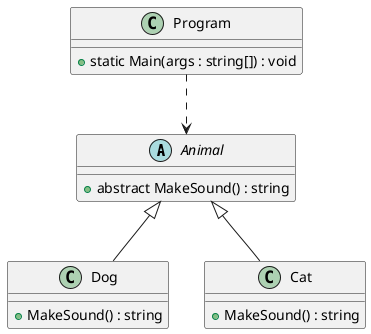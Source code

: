 @startuml

abstract class Animal {
  + abstract MakeSound() : string
}

class Dog {
  + MakeSound() : string
}

class Cat {
  + MakeSound() : string
}

class Program {
  + static Main(args : string[]) : void
}

Animal <|-- Dog
Animal <|-- Cat
Program ..> Animal

@enduml
